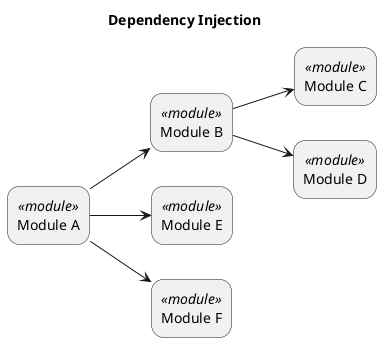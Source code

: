 @startuml modules

title Dependency Injection

left to right direction
skinparam rectangle {
	roundCorner<<module>> 25
}

rectangle moduleA <<module>> [
  Module A
]

rectangle moduleB <<module>> [
  Module B
]

rectangle moduleC <<module>> [
  Module C
]

rectangle moduleD <<module>> [
  Module D
]

rectangle moduleE <<module>> [
  Module E
]

rectangle moduleF <<module>> [
  Module F
]

moduleA --> moduleB
moduleA --> moduleE
moduleA --> moduleF
moduleB --> moduleC
moduleB --> moduleD
@enduml
